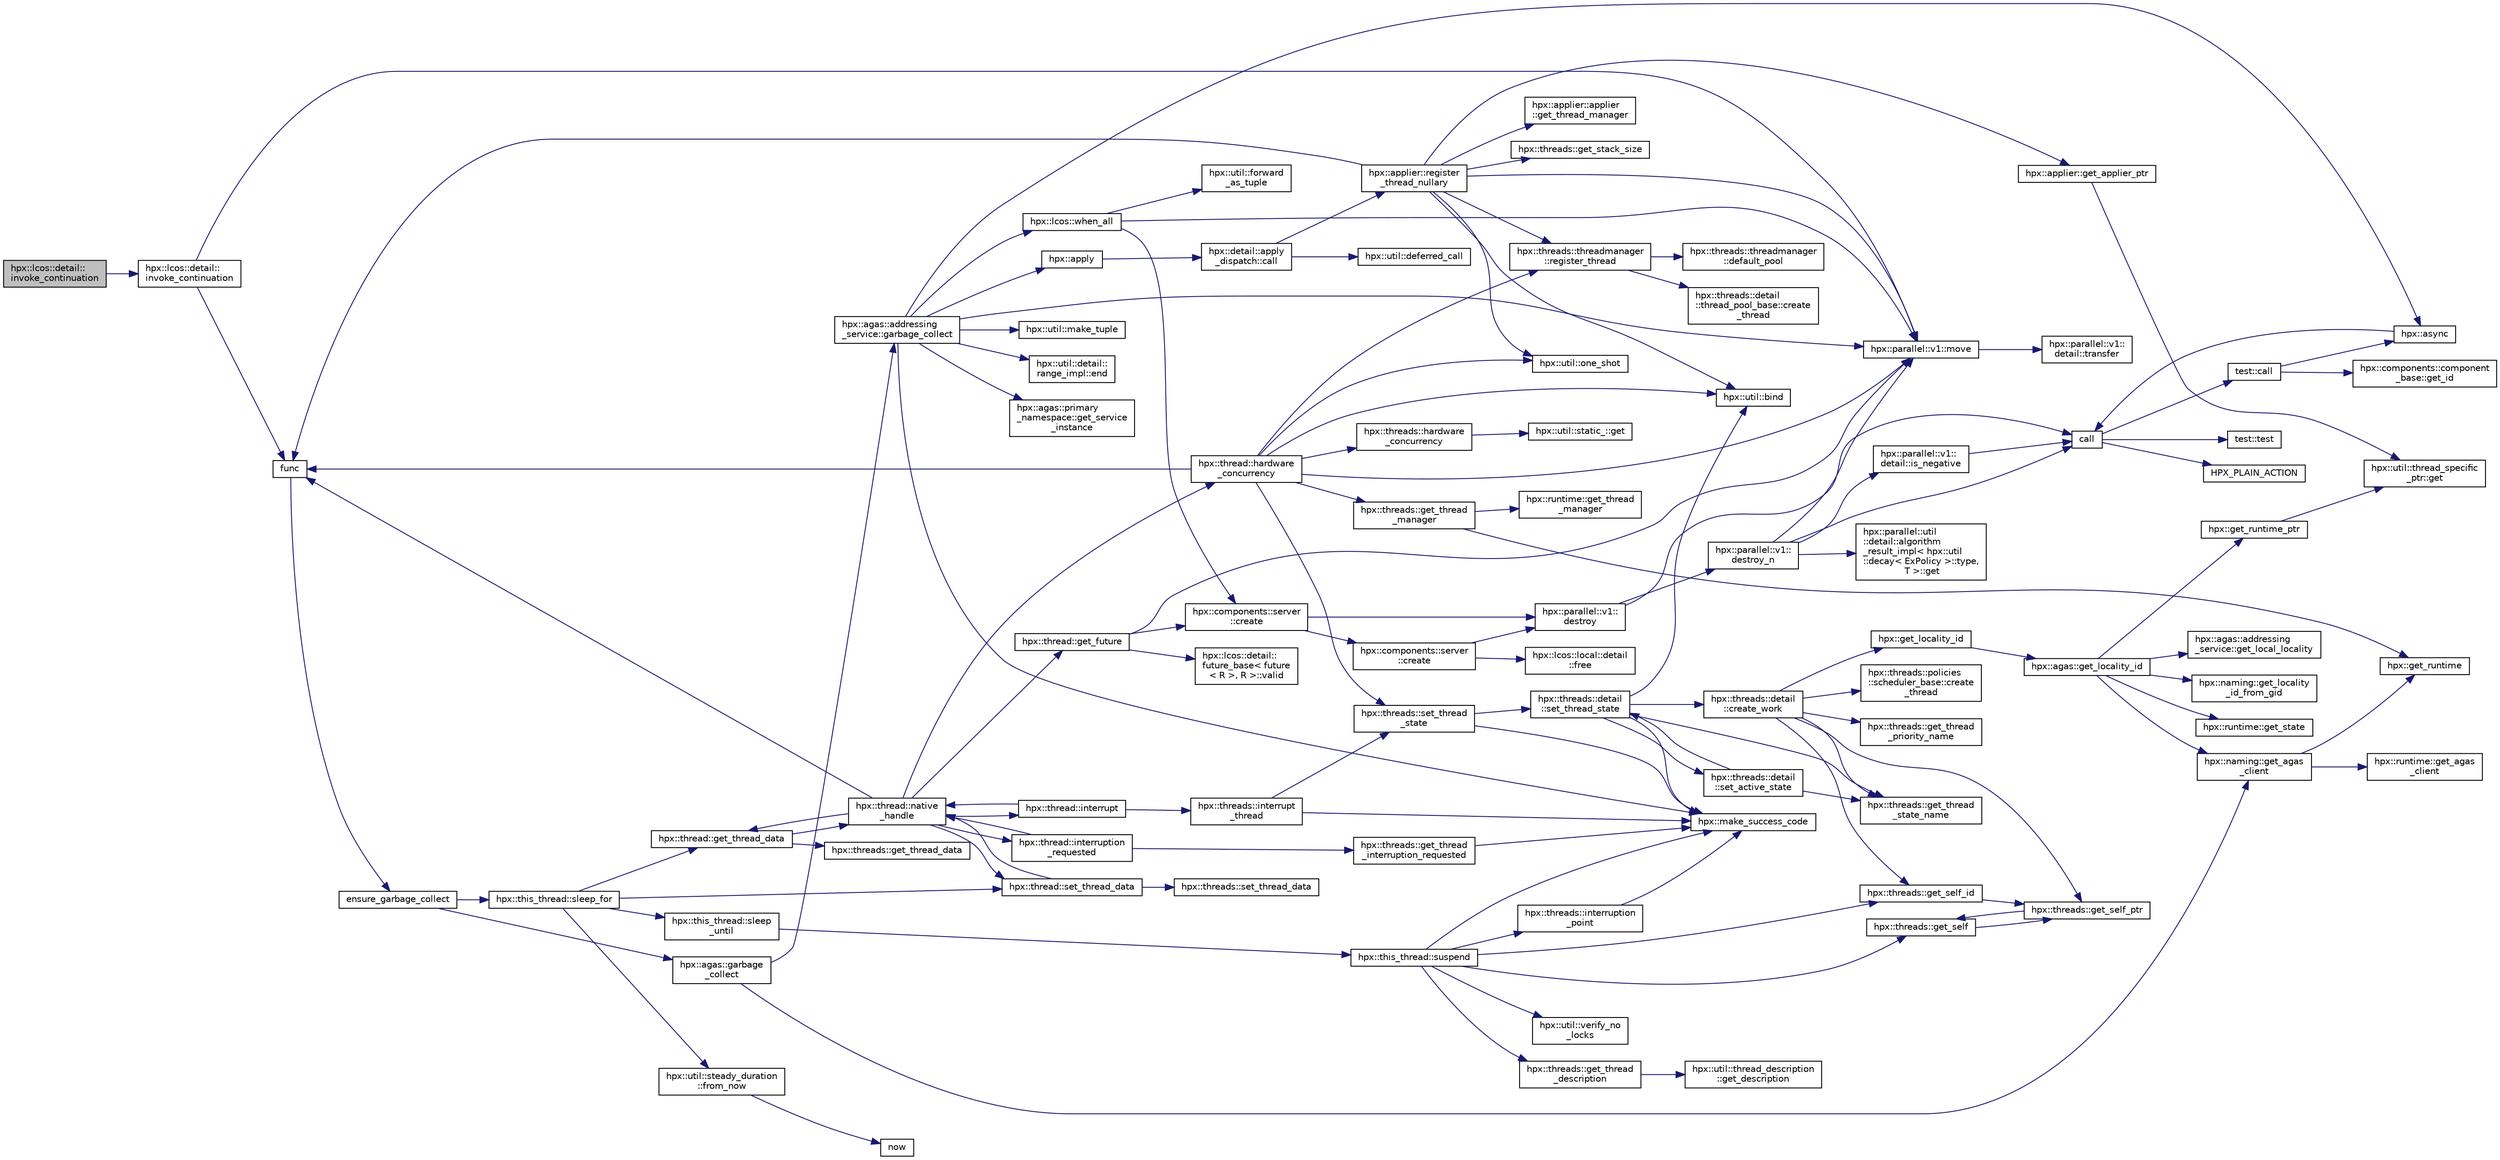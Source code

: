 digraph "hpx::lcos::detail::invoke_continuation"
{
  edge [fontname="Helvetica",fontsize="10",labelfontname="Helvetica",labelfontsize="10"];
  node [fontname="Helvetica",fontsize="10",shape=record];
  rankdir="LR";
  Node655 [label="hpx::lcos::detail::\linvoke_continuation",height=0.2,width=0.4,color="black", fillcolor="grey75", style="filled", fontcolor="black"];
  Node655 -> Node656 [color="midnightblue",fontsize="10",style="solid",fontname="Helvetica"];
  Node656 [label="hpx::lcos::detail::\linvoke_continuation",height=0.2,width=0.4,color="black", fillcolor="white", style="filled",URL="$d4/d6c/namespacehpx_1_1lcos_1_1detail.html#aef74b00bc89edddcacdecfc577fa46b4"];
  Node656 -> Node657 [color="midnightblue",fontsize="10",style="solid",fontname="Helvetica"];
  Node657 [label="func",height=0.2,width=0.4,color="black", fillcolor="white", style="filled",URL="$d8/dfd/id__type__ref__counting__1032_8cpp.html#ab811b86ea5107ffb3351fcaa29d2c652"];
  Node657 -> Node658 [color="midnightblue",fontsize="10",style="solid",fontname="Helvetica"];
  Node658 [label="ensure_garbage_collect",height=0.2,width=0.4,color="black", fillcolor="white", style="filled",URL="$d8/dfd/id__type__ref__counting__1032_8cpp.html#a5264b94bf7c262ac0e521fb290d476d5"];
  Node658 -> Node659 [color="midnightblue",fontsize="10",style="solid",fontname="Helvetica"];
  Node659 [label="hpx::this_thread::sleep_for",height=0.2,width=0.4,color="black", fillcolor="white", style="filled",URL="$d9/d52/namespacehpx_1_1this__thread.html#afc042a5a5fa52eef2d1d177a343435cf"];
  Node659 -> Node660 [color="midnightblue",fontsize="10",style="solid",fontname="Helvetica"];
  Node660 [label="hpx::this_thread::sleep\l_until",height=0.2,width=0.4,color="black", fillcolor="white", style="filled",URL="$d9/d52/namespacehpx_1_1this__thread.html#ae12a853980115b23ff0ab8ca06622658"];
  Node660 -> Node661 [color="midnightblue",fontsize="10",style="solid",fontname="Helvetica"];
  Node661 [label="hpx::this_thread::suspend",height=0.2,width=0.4,color="black", fillcolor="white", style="filled",URL="$d9/d52/namespacehpx_1_1this__thread.html#aca220026fb3014c0881d129fe31c0073"];
  Node661 -> Node662 [color="midnightblue",fontsize="10",style="solid",fontname="Helvetica"];
  Node662 [label="hpx::threads::get_self",height=0.2,width=0.4,color="black", fillcolor="white", style="filled",URL="$d7/d28/namespacehpx_1_1threads.html#a07daf4d6d29233f20d66d41ab7b5b8e8"];
  Node662 -> Node663 [color="midnightblue",fontsize="10",style="solid",fontname="Helvetica"];
  Node663 [label="hpx::threads::get_self_ptr",height=0.2,width=0.4,color="black", fillcolor="white", style="filled",URL="$d7/d28/namespacehpx_1_1threads.html#a22877ae347ad884cde3a51397dad6c53"];
  Node663 -> Node662 [color="midnightblue",fontsize="10",style="solid",fontname="Helvetica"];
  Node661 -> Node664 [color="midnightblue",fontsize="10",style="solid",fontname="Helvetica"];
  Node664 [label="hpx::threads::get_self_id",height=0.2,width=0.4,color="black", fillcolor="white", style="filled",URL="$d7/d28/namespacehpx_1_1threads.html#afafe0f900b9fac3d4ed3c747625c1cfe"];
  Node664 -> Node663 [color="midnightblue",fontsize="10",style="solid",fontname="Helvetica"];
  Node661 -> Node665 [color="midnightblue",fontsize="10",style="solid",fontname="Helvetica"];
  Node665 [label="hpx::threads::interruption\l_point",height=0.2,width=0.4,color="black", fillcolor="white", style="filled",URL="$d7/d28/namespacehpx_1_1threads.html#ada6ec56a12b050707311d8c628089059"];
  Node665 -> Node666 [color="midnightblue",fontsize="10",style="solid",fontname="Helvetica"];
  Node666 [label="hpx::make_success_code",height=0.2,width=0.4,color="black", fillcolor="white", style="filled",URL="$d8/d83/namespacehpx.html#a0e8512a8f49e2a6c8185061181419d8f",tooltip="Returns error_code(hpx::success, \"success\", mode). "];
  Node661 -> Node667 [color="midnightblue",fontsize="10",style="solid",fontname="Helvetica"];
  Node667 [label="hpx::util::verify_no\l_locks",height=0.2,width=0.4,color="black", fillcolor="white", style="filled",URL="$df/dad/namespacehpx_1_1util.html#ae0e1837ee6f09b79b26c2e788d2e9fc9"];
  Node661 -> Node668 [color="midnightblue",fontsize="10",style="solid",fontname="Helvetica"];
  Node668 [label="hpx::threads::get_thread\l_description",height=0.2,width=0.4,color="black", fillcolor="white", style="filled",URL="$d7/d28/namespacehpx_1_1threads.html#a42fc18a7a680f4e8bc633a4b4c956701"];
  Node668 -> Node669 [color="midnightblue",fontsize="10",style="solid",fontname="Helvetica"];
  Node669 [label="hpx::util::thread_description\l::get_description",height=0.2,width=0.4,color="black", fillcolor="white", style="filled",URL="$df/d9e/structhpx_1_1util_1_1thread__description.html#a8c834e14eca6eb228188022577f9f952"];
  Node661 -> Node666 [color="midnightblue",fontsize="10",style="solid",fontname="Helvetica"];
  Node659 -> Node670 [color="midnightblue",fontsize="10",style="solid",fontname="Helvetica"];
  Node670 [label="hpx::util::steady_duration\l::from_now",height=0.2,width=0.4,color="black", fillcolor="white", style="filled",URL="$d9/d4f/classhpx_1_1util_1_1steady__duration.html#a0132206d767cd0f7395507b40111a153"];
  Node670 -> Node671 [color="midnightblue",fontsize="10",style="solid",fontname="Helvetica"];
  Node671 [label="now",height=0.2,width=0.4,color="black", fillcolor="white", style="filled",URL="$de/db3/1d__stencil__1__omp_8cpp.html#a89e9667753dccfac455bd37a7a3a7b16"];
  Node659 -> Node672 [color="midnightblue",fontsize="10",style="solid",fontname="Helvetica"];
  Node672 [label="hpx::thread::get_thread_data",height=0.2,width=0.4,color="black", fillcolor="white", style="filled",URL="$de/d9b/classhpx_1_1thread.html#a4535ef82cec3b953d2c941d20e3e3904"];
  Node672 -> Node673 [color="midnightblue",fontsize="10",style="solid",fontname="Helvetica"];
  Node673 [label="hpx::threads::get_thread_data",height=0.2,width=0.4,color="black", fillcolor="white", style="filled",URL="$d7/d28/namespacehpx_1_1threads.html#a8737931ff6303807225f735b2b384ae4"];
  Node672 -> Node674 [color="midnightblue",fontsize="10",style="solid",fontname="Helvetica"];
  Node674 [label="hpx::thread::native\l_handle",height=0.2,width=0.4,color="black", fillcolor="white", style="filled",URL="$de/d9b/classhpx_1_1thread.html#acf48190d264ab64c1c4ec99d0b421b5a"];
  Node674 -> Node675 [color="midnightblue",fontsize="10",style="solid",fontname="Helvetica"];
  Node675 [label="hpx::thread::hardware\l_concurrency",height=0.2,width=0.4,color="black", fillcolor="white", style="filled",URL="$de/d9b/classhpx_1_1thread.html#a8e4fff210e02485ba493bc3a2a956c03"];
  Node675 -> Node676 [color="midnightblue",fontsize="10",style="solid",fontname="Helvetica"];
  Node676 [label="hpx::threads::hardware\l_concurrency",height=0.2,width=0.4,color="black", fillcolor="white", style="filled",URL="$d7/d28/namespacehpx_1_1threads.html#aa8752a235478d2ad7b5ac467b63ab527"];
  Node676 -> Node677 [color="midnightblue",fontsize="10",style="solid",fontname="Helvetica"];
  Node677 [label="hpx::util::static_::get",height=0.2,width=0.4,color="black", fillcolor="white", style="filled",URL="$d3/dbb/structhpx_1_1util_1_1static__.html#a2967c633948a3bf17a3b5405ef5a8318"];
  Node675 -> Node657 [color="midnightblue",fontsize="10",style="solid",fontname="Helvetica"];
  Node675 -> Node678 [color="midnightblue",fontsize="10",style="solid",fontname="Helvetica"];
  Node678 [label="hpx::util::bind",height=0.2,width=0.4,color="black", fillcolor="white", style="filled",URL="$df/dad/namespacehpx_1_1util.html#ad844caedf82a0173d6909d910c3e48c6"];
  Node675 -> Node679 [color="midnightblue",fontsize="10",style="solid",fontname="Helvetica"];
  Node679 [label="hpx::util::one_shot",height=0.2,width=0.4,color="black", fillcolor="white", style="filled",URL="$df/dad/namespacehpx_1_1util.html#a273e61be42a72415291e0ec0a4f28c7a"];
  Node675 -> Node680 [color="midnightblue",fontsize="10",style="solid",fontname="Helvetica"];
  Node680 [label="hpx::parallel::v1::move",height=0.2,width=0.4,color="black", fillcolor="white", style="filled",URL="$db/db9/namespacehpx_1_1parallel_1_1v1.html#aa7c4ede081ce786c9d1eb1adff495cfc"];
  Node680 -> Node681 [color="midnightblue",fontsize="10",style="solid",fontname="Helvetica"];
  Node681 [label="hpx::parallel::v1::\ldetail::transfer",height=0.2,width=0.4,color="black", fillcolor="white", style="filled",URL="$d2/ddd/namespacehpx_1_1parallel_1_1v1_1_1detail.html#ab1b56a05e1885ca7cc7ffa1804dd2f3c"];
  Node675 -> Node682 [color="midnightblue",fontsize="10",style="solid",fontname="Helvetica"];
  Node682 [label="hpx::threads::get_thread\l_manager",height=0.2,width=0.4,color="black", fillcolor="white", style="filled",URL="$d7/d28/namespacehpx_1_1threads.html#a076973c3a53beadde7d967e22c4f6cce"];
  Node682 -> Node683 [color="midnightblue",fontsize="10",style="solid",fontname="Helvetica"];
  Node683 [label="hpx::get_runtime",height=0.2,width=0.4,color="black", fillcolor="white", style="filled",URL="$d8/d83/namespacehpx.html#aef902cc6c7dd3b9fbadf34d1e850a070"];
  Node682 -> Node684 [color="midnightblue",fontsize="10",style="solid",fontname="Helvetica"];
  Node684 [label="hpx::runtime::get_thread\l_manager",height=0.2,width=0.4,color="black", fillcolor="white", style="filled",URL="$d0/d7b/classhpx_1_1runtime.html#a865b12d57fcd44a8d3dda3e35414f563"];
  Node675 -> Node685 [color="midnightblue",fontsize="10",style="solid",fontname="Helvetica"];
  Node685 [label="hpx::threads::threadmanager\l::register_thread",height=0.2,width=0.4,color="black", fillcolor="white", style="filled",URL="$d5/daa/classhpx_1_1threads_1_1threadmanager.html#a7f79c7578e08a60ca45eb276ce8133d8"];
  Node685 -> Node686 [color="midnightblue",fontsize="10",style="solid",fontname="Helvetica"];
  Node686 [label="hpx::threads::threadmanager\l::default_pool",height=0.2,width=0.4,color="black", fillcolor="white", style="filled",URL="$d5/daa/classhpx_1_1threads_1_1threadmanager.html#a851f067d03b5dd1c5e6a9a6a841e05df"];
  Node685 -> Node687 [color="midnightblue",fontsize="10",style="solid",fontname="Helvetica"];
  Node687 [label="hpx::threads::detail\l::thread_pool_base::create\l_thread",height=0.2,width=0.4,color="black", fillcolor="white", style="filled",URL="$de/dae/classhpx_1_1threads_1_1detail_1_1thread__pool__base.html#ad35d3779eef6f4528e62a26d71b34b34"];
  Node675 -> Node688 [color="midnightblue",fontsize="10",style="solid",fontname="Helvetica"];
  Node688 [label="hpx::threads::set_thread\l_state",height=0.2,width=0.4,color="black", fillcolor="white", style="filled",URL="$d7/d28/namespacehpx_1_1threads.html#ac0690ad16ad778bcc79dcd727cc33025",tooltip="Set the thread state of the thread referenced by the thread_id id. "];
  Node688 -> Node666 [color="midnightblue",fontsize="10",style="solid",fontname="Helvetica"];
  Node688 -> Node689 [color="midnightblue",fontsize="10",style="solid",fontname="Helvetica"];
  Node689 [label="hpx::threads::detail\l::set_thread_state",height=0.2,width=0.4,color="black", fillcolor="white", style="filled",URL="$d2/dd1/namespacehpx_1_1threads_1_1detail.html#af85ddc854c4a149bf1738eb1b111b9ab"];
  Node689 -> Node690 [color="midnightblue",fontsize="10",style="solid",fontname="Helvetica"];
  Node690 [label="hpx::threads::get_thread\l_state_name",height=0.2,width=0.4,color="black", fillcolor="white", style="filled",URL="$d7/d28/namespacehpx_1_1threads.html#a26f91ea8d2195f165c033241c5cd11db"];
  Node689 -> Node666 [color="midnightblue",fontsize="10",style="solid",fontname="Helvetica"];
  Node689 -> Node678 [color="midnightblue",fontsize="10",style="solid",fontname="Helvetica"];
  Node689 -> Node691 [color="midnightblue",fontsize="10",style="solid",fontname="Helvetica"];
  Node691 [label="hpx::threads::detail\l::set_active_state",height=0.2,width=0.4,color="black", fillcolor="white", style="filled",URL="$d2/dd1/namespacehpx_1_1threads_1_1detail.html#a45884a5bf04ad66a4f259231a3947e76"];
  Node691 -> Node690 [color="midnightblue",fontsize="10",style="solid",fontname="Helvetica"];
  Node691 -> Node689 [color="midnightblue",fontsize="10",style="solid",fontname="Helvetica"];
  Node689 -> Node692 [color="midnightblue",fontsize="10",style="solid",fontname="Helvetica"];
  Node692 [label="hpx::threads::detail\l::create_work",height=0.2,width=0.4,color="black", fillcolor="white", style="filled",URL="$d2/dd1/namespacehpx_1_1threads_1_1detail.html#ae22384a3c1b1a1940032fad068fb54b1"];
  Node692 -> Node690 [color="midnightblue",fontsize="10",style="solid",fontname="Helvetica"];
  Node692 -> Node693 [color="midnightblue",fontsize="10",style="solid",fontname="Helvetica"];
  Node693 [label="hpx::threads::get_thread\l_priority_name",height=0.2,width=0.4,color="black", fillcolor="white", style="filled",URL="$d7/d28/namespacehpx_1_1threads.html#a9c6b2fec0c1cf5b06ff83ce756ca6d42"];
  Node692 -> Node663 [color="midnightblue",fontsize="10",style="solid",fontname="Helvetica"];
  Node692 -> Node664 [color="midnightblue",fontsize="10",style="solid",fontname="Helvetica"];
  Node692 -> Node694 [color="midnightblue",fontsize="10",style="solid",fontname="Helvetica"];
  Node694 [label="hpx::get_locality_id",height=0.2,width=0.4,color="black", fillcolor="white", style="filled",URL="$d8/d83/namespacehpx.html#a158d7c54a657bb364c1704033010697b",tooltip="Return the number of the locality this function is being called from. "];
  Node694 -> Node695 [color="midnightblue",fontsize="10",style="solid",fontname="Helvetica"];
  Node695 [label="hpx::agas::get_locality_id",height=0.2,width=0.4,color="black", fillcolor="white", style="filled",URL="$dc/d54/namespacehpx_1_1agas.html#a491cc2ddecdf0f1a9129900caa6a4d3e"];
  Node695 -> Node696 [color="midnightblue",fontsize="10",style="solid",fontname="Helvetica"];
  Node696 [label="hpx::get_runtime_ptr",height=0.2,width=0.4,color="black", fillcolor="white", style="filled",URL="$d8/d83/namespacehpx.html#af29daf2bb3e01b4d6495a1742b6cce64"];
  Node696 -> Node697 [color="midnightblue",fontsize="10",style="solid",fontname="Helvetica"];
  Node697 [label="hpx::util::thread_specific\l_ptr::get",height=0.2,width=0.4,color="black", fillcolor="white", style="filled",URL="$d4/d4c/structhpx_1_1util_1_1thread__specific__ptr.html#a3b27d8520710478aa41d1f74206bdba9"];
  Node695 -> Node698 [color="midnightblue",fontsize="10",style="solid",fontname="Helvetica"];
  Node698 [label="hpx::runtime::get_state",height=0.2,width=0.4,color="black", fillcolor="white", style="filled",URL="$d0/d7b/classhpx_1_1runtime.html#ab405f80e060dac95d624520f38b0524c"];
  Node695 -> Node699 [color="midnightblue",fontsize="10",style="solid",fontname="Helvetica"];
  Node699 [label="hpx::naming::get_agas\l_client",height=0.2,width=0.4,color="black", fillcolor="white", style="filled",URL="$d4/dc9/namespacehpx_1_1naming.html#a0408fffd5d34b620712a801b0ae3b032"];
  Node699 -> Node683 [color="midnightblue",fontsize="10",style="solid",fontname="Helvetica"];
  Node699 -> Node700 [color="midnightblue",fontsize="10",style="solid",fontname="Helvetica"];
  Node700 [label="hpx::runtime::get_agas\l_client",height=0.2,width=0.4,color="black", fillcolor="white", style="filled",URL="$d0/d7b/classhpx_1_1runtime.html#aeb5dddd30d6b9861669af8ad44d1a96a"];
  Node695 -> Node701 [color="midnightblue",fontsize="10",style="solid",fontname="Helvetica"];
  Node701 [label="hpx::agas::addressing\l_service::get_local_locality",height=0.2,width=0.4,color="black", fillcolor="white", style="filled",URL="$db/d58/structhpx_1_1agas_1_1addressing__service.html#ab52c19a37c2a7a006c6c15f90ad0539c"];
  Node695 -> Node702 [color="midnightblue",fontsize="10",style="solid",fontname="Helvetica"];
  Node702 [label="hpx::naming::get_locality\l_id_from_gid",height=0.2,width=0.4,color="black", fillcolor="white", style="filled",URL="$d4/dc9/namespacehpx_1_1naming.html#a7fd43037784560bd04fda9b49e33529f"];
  Node692 -> Node703 [color="midnightblue",fontsize="10",style="solid",fontname="Helvetica"];
  Node703 [label="hpx::threads::policies\l::scheduler_base::create\l_thread",height=0.2,width=0.4,color="black", fillcolor="white", style="filled",URL="$dd/d7e/structhpx_1_1threads_1_1policies_1_1scheduler__base.html#ad3b05cd7f363cc8e8410ce368c3794e0"];
  Node674 -> Node704 [color="midnightblue",fontsize="10",style="solid",fontname="Helvetica"];
  Node704 [label="hpx::thread::interrupt",height=0.2,width=0.4,color="black", fillcolor="white", style="filled",URL="$de/d9b/classhpx_1_1thread.html#ac34d0d033aa743c476a79dbc2e1a8a39"];
  Node704 -> Node705 [color="midnightblue",fontsize="10",style="solid",fontname="Helvetica"];
  Node705 [label="hpx::threads::interrupt\l_thread",height=0.2,width=0.4,color="black", fillcolor="white", style="filled",URL="$d7/d28/namespacehpx_1_1threads.html#a6bdda1a2aab61b9b13d274b5155d7e73"];
  Node705 -> Node666 [color="midnightblue",fontsize="10",style="solid",fontname="Helvetica"];
  Node705 -> Node688 [color="midnightblue",fontsize="10",style="solid",fontname="Helvetica"];
  Node704 -> Node674 [color="midnightblue",fontsize="10",style="solid",fontname="Helvetica"];
  Node674 -> Node706 [color="midnightblue",fontsize="10",style="solid",fontname="Helvetica"];
  Node706 [label="hpx::thread::interruption\l_requested",height=0.2,width=0.4,color="black", fillcolor="white", style="filled",URL="$de/d9b/classhpx_1_1thread.html#a33276bb4c20bbb0b1978944e18ef71b8"];
  Node706 -> Node707 [color="midnightblue",fontsize="10",style="solid",fontname="Helvetica"];
  Node707 [label="hpx::threads::get_thread\l_interruption_requested",height=0.2,width=0.4,color="black", fillcolor="white", style="filled",URL="$d7/d28/namespacehpx_1_1threads.html#ae64a7fdb8b5c8bac7be0c8282672a03b"];
  Node707 -> Node666 [color="midnightblue",fontsize="10",style="solid",fontname="Helvetica"];
  Node706 -> Node674 [color="midnightblue",fontsize="10",style="solid",fontname="Helvetica"];
  Node674 -> Node708 [color="midnightblue",fontsize="10",style="solid",fontname="Helvetica"];
  Node708 [label="hpx::thread::get_future",height=0.2,width=0.4,color="black", fillcolor="white", style="filled",URL="$de/d9b/classhpx_1_1thread.html#a87fdb0d8da826366fc190ed224900a64"];
  Node708 -> Node709 [color="midnightblue",fontsize="10",style="solid",fontname="Helvetica"];
  Node709 [label="hpx::lcos::detail::\lfuture_base\< future\l\< R \>, R \>::valid",height=0.2,width=0.4,color="black", fillcolor="white", style="filled",URL="$d5/dd7/classhpx_1_1lcos_1_1detail_1_1future__base.html#aaf7beb7374815614363033bd96573e75"];
  Node708 -> Node710 [color="midnightblue",fontsize="10",style="solid",fontname="Helvetica"];
  Node710 [label="hpx::components::server\l::create",height=0.2,width=0.4,color="black", fillcolor="white", style="filled",URL="$d2/da2/namespacehpx_1_1components_1_1server.html#ac776c89f3d68ceb910e8cee9fa937ab4",tooltip="Create arrays of components using their default constructor. "];
  Node710 -> Node711 [color="midnightblue",fontsize="10",style="solid",fontname="Helvetica"];
  Node711 [label="hpx::components::server\l::create",height=0.2,width=0.4,color="black", fillcolor="white", style="filled",URL="$d2/da2/namespacehpx_1_1components_1_1server.html#a77d26de181c97b444565e230577981bd"];
  Node711 -> Node712 [color="midnightblue",fontsize="10",style="solid",fontname="Helvetica"];
  Node712 [label="hpx::lcos::local::detail\l::free",height=0.2,width=0.4,color="black", fillcolor="white", style="filled",URL="$d4/dcb/namespacehpx_1_1lcos_1_1local_1_1detail.html#a55a940f019734e9bb045dc123cd80e48"];
  Node711 -> Node713 [color="midnightblue",fontsize="10",style="solid",fontname="Helvetica"];
  Node713 [label="hpx::parallel::v1::\ldestroy",height=0.2,width=0.4,color="black", fillcolor="white", style="filled",URL="$db/db9/namespacehpx_1_1parallel_1_1v1.html#acf303558375048e8a7cc9a2c2e09477f"];
  Node713 -> Node714 [color="midnightblue",fontsize="10",style="solid",fontname="Helvetica"];
  Node714 [label="call",height=0.2,width=0.4,color="black", fillcolor="white", style="filled",URL="$d2/d67/promise__1620_8cpp.html#a58357f0b82bc761e1d0b9091ed563a70"];
  Node714 -> Node715 [color="midnightblue",fontsize="10",style="solid",fontname="Helvetica"];
  Node715 [label="test::test",height=0.2,width=0.4,color="black", fillcolor="white", style="filled",URL="$d8/d89/structtest.html#ab42d5ece712d716b04cb3f686f297a26"];
  Node714 -> Node716 [color="midnightblue",fontsize="10",style="solid",fontname="Helvetica"];
  Node716 [label="HPX_PLAIN_ACTION",height=0.2,width=0.4,color="black", fillcolor="white", style="filled",URL="$d2/d67/promise__1620_8cpp.html#ab96aab827a4b1fcaf66cfe0ba83fef23"];
  Node714 -> Node717 [color="midnightblue",fontsize="10",style="solid",fontname="Helvetica"];
  Node717 [label="test::call",height=0.2,width=0.4,color="black", fillcolor="white", style="filled",URL="$d8/d89/structtest.html#aeb29e7ed6518b9426ccf1344c52620ae"];
  Node717 -> Node718 [color="midnightblue",fontsize="10",style="solid",fontname="Helvetica"];
  Node718 [label="hpx::async",height=0.2,width=0.4,color="black", fillcolor="white", style="filled",URL="$d8/d83/namespacehpx.html#acb7d8e37b73b823956ce144f9a57eaa4"];
  Node718 -> Node714 [color="midnightblue",fontsize="10",style="solid",fontname="Helvetica"];
  Node717 -> Node719 [color="midnightblue",fontsize="10",style="solid",fontname="Helvetica"];
  Node719 [label="hpx::components::component\l_base::get_id",height=0.2,width=0.4,color="black", fillcolor="white", style="filled",URL="$d2/de6/classhpx_1_1components_1_1component__base.html#a4c8fd93514039bdf01c48d66d82b19cd"];
  Node713 -> Node720 [color="midnightblue",fontsize="10",style="solid",fontname="Helvetica"];
  Node720 [label="hpx::parallel::v1::\ldestroy_n",height=0.2,width=0.4,color="black", fillcolor="white", style="filled",URL="$db/db9/namespacehpx_1_1parallel_1_1v1.html#a71d0691132a300690163f5636bcd5bd3"];
  Node720 -> Node721 [color="midnightblue",fontsize="10",style="solid",fontname="Helvetica"];
  Node721 [label="hpx::parallel::v1::\ldetail::is_negative",height=0.2,width=0.4,color="black", fillcolor="white", style="filled",URL="$d2/ddd/namespacehpx_1_1parallel_1_1v1_1_1detail.html#adf2e40fc4b20ad0fd442ee3118a4d527"];
  Node721 -> Node714 [color="midnightblue",fontsize="10",style="solid",fontname="Helvetica"];
  Node720 -> Node722 [color="midnightblue",fontsize="10",style="solid",fontname="Helvetica"];
  Node722 [label="hpx::parallel::util\l::detail::algorithm\l_result_impl\< hpx::util\l::decay\< ExPolicy \>::type,\l T \>::get",height=0.2,width=0.4,color="black", fillcolor="white", style="filled",URL="$d2/d42/structhpx_1_1parallel_1_1util_1_1detail_1_1algorithm__result__impl.html#ab5b051e8ec74eff5e0e62fd63f5d377e"];
  Node720 -> Node680 [color="midnightblue",fontsize="10",style="solid",fontname="Helvetica"];
  Node720 -> Node714 [color="midnightblue",fontsize="10",style="solid",fontname="Helvetica"];
  Node710 -> Node713 [color="midnightblue",fontsize="10",style="solid",fontname="Helvetica"];
  Node708 -> Node680 [color="midnightblue",fontsize="10",style="solid",fontname="Helvetica"];
  Node674 -> Node672 [color="midnightblue",fontsize="10",style="solid",fontname="Helvetica"];
  Node674 -> Node723 [color="midnightblue",fontsize="10",style="solid",fontname="Helvetica"];
  Node723 [label="hpx::thread::set_thread_data",height=0.2,width=0.4,color="black", fillcolor="white", style="filled",URL="$de/d9b/classhpx_1_1thread.html#a7317a3cf5251f3b33c990449570d4cea"];
  Node723 -> Node724 [color="midnightblue",fontsize="10",style="solid",fontname="Helvetica"];
  Node724 [label="hpx::threads::set_thread_data",height=0.2,width=0.4,color="black", fillcolor="white", style="filled",URL="$d7/d28/namespacehpx_1_1threads.html#a00a625acc149fce3ae38e4340454acf7"];
  Node723 -> Node674 [color="midnightblue",fontsize="10",style="solid",fontname="Helvetica"];
  Node674 -> Node657 [color="midnightblue",fontsize="10",style="solid",fontname="Helvetica"];
  Node659 -> Node723 [color="midnightblue",fontsize="10",style="solid",fontname="Helvetica"];
  Node658 -> Node725 [color="midnightblue",fontsize="10",style="solid",fontname="Helvetica"];
  Node725 [label="hpx::agas::garbage\l_collect",height=0.2,width=0.4,color="black", fillcolor="white", style="filled",URL="$dc/d54/namespacehpx_1_1agas.html#a951337adc4f9bd6df00a50737468e911"];
  Node725 -> Node699 [color="midnightblue",fontsize="10",style="solid",fontname="Helvetica"];
  Node725 -> Node726 [color="midnightblue",fontsize="10",style="solid",fontname="Helvetica"];
  Node726 [label="hpx::agas::addressing\l_service::garbage_collect",height=0.2,width=0.4,color="black", fillcolor="white", style="filled",URL="$db/d58/structhpx_1_1agas_1_1addressing__service.html#a87dcae0eacf6e62d5103ebf516d86f63"];
  Node726 -> Node666 [color="midnightblue",fontsize="10",style="solid",fontname="Helvetica"];
  Node726 -> Node727 [color="midnightblue",fontsize="10",style="solid",fontname="Helvetica"];
  Node727 [label="hpx::agas::primary\l_namespace::get_service\l_instance",height=0.2,width=0.4,color="black", fillcolor="white", style="filled",URL="$d1/d43/structhpx_1_1agas_1_1primary__namespace.html#a7630ff0f30ff8c23b13b4672c5350e2e"];
  Node726 -> Node728 [color="midnightblue",fontsize="10",style="solid",fontname="Helvetica"];
  Node728 [label="hpx::util::make_tuple",height=0.2,width=0.4,color="black", fillcolor="white", style="filled",URL="$df/dad/namespacehpx_1_1util.html#a06fa74211a987d208e013f400a9f5328"];
  Node726 -> Node729 [color="midnightblue",fontsize="10",style="solid",fontname="Helvetica"];
  Node729 [label="hpx::util::detail::\lrange_impl::end",height=0.2,width=0.4,color="black", fillcolor="white", style="filled",URL="$d4/d4a/namespacehpx_1_1util_1_1detail_1_1range__impl.html#afb2ea48b0902f52ee4d8b764807b4316"];
  Node726 -> Node730 [color="midnightblue",fontsize="10",style="solid",fontname="Helvetica"];
  Node730 [label="hpx::apply",height=0.2,width=0.4,color="black", fillcolor="white", style="filled",URL="$d8/d83/namespacehpx.html#aa87762f0db0731d385f3fdfdb25d59fc"];
  Node730 -> Node731 [color="midnightblue",fontsize="10",style="solid",fontname="Helvetica"];
  Node731 [label="hpx::detail::apply\l_dispatch::call",height=0.2,width=0.4,color="black", fillcolor="white", style="filled",URL="$db/de8/structhpx_1_1detail_1_1apply__dispatch.html#a0755fab16d281e74bcff0f8045be9459"];
  Node731 -> Node732 [color="midnightblue",fontsize="10",style="solid",fontname="Helvetica"];
  Node732 [label="hpx::applier::register\l_thread_nullary",height=0.2,width=0.4,color="black", fillcolor="white", style="filled",URL="$d8/dcb/namespacehpx_1_1applier.html#a401cd1145927e58d74d1eb52aaccd936"];
  Node732 -> Node733 [color="midnightblue",fontsize="10",style="solid",fontname="Helvetica"];
  Node733 [label="hpx::applier::get_applier_ptr",height=0.2,width=0.4,color="black", fillcolor="white", style="filled",URL="$d8/dcb/namespacehpx_1_1applier.html#a617483cf2b77ad3a0aa428ade7b35299"];
  Node733 -> Node697 [color="midnightblue",fontsize="10",style="solid",fontname="Helvetica"];
  Node732 -> Node657 [color="midnightblue",fontsize="10",style="solid",fontname="Helvetica"];
  Node732 -> Node678 [color="midnightblue",fontsize="10",style="solid",fontname="Helvetica"];
  Node732 -> Node679 [color="midnightblue",fontsize="10",style="solid",fontname="Helvetica"];
  Node732 -> Node680 [color="midnightblue",fontsize="10",style="solid",fontname="Helvetica"];
  Node732 -> Node734 [color="midnightblue",fontsize="10",style="solid",fontname="Helvetica"];
  Node734 [label="hpx::threads::get_stack_size",height=0.2,width=0.4,color="black", fillcolor="white", style="filled",URL="$d7/d28/namespacehpx_1_1threads.html#af597241b3c2785150be206737ca04aa6",tooltip="The get_stack_size function is part of the thread related API. It. "];
  Node732 -> Node735 [color="midnightblue",fontsize="10",style="solid",fontname="Helvetica"];
  Node735 [label="hpx::applier::applier\l::get_thread_manager",height=0.2,width=0.4,color="black", fillcolor="white", style="filled",URL="$da/dcb/classhpx_1_1applier_1_1applier.html#acc36d583973701e573be39da97bba866",tooltip="Access the thread-manager instance associated with this applier. "];
  Node732 -> Node685 [color="midnightblue",fontsize="10",style="solid",fontname="Helvetica"];
  Node731 -> Node736 [color="midnightblue",fontsize="10",style="solid",fontname="Helvetica"];
  Node736 [label="hpx::util::deferred_call",height=0.2,width=0.4,color="black", fillcolor="white", style="filled",URL="$df/dad/namespacehpx_1_1util.html#acdded623c658a7a3436f7e76bc9d881c"];
  Node726 -> Node680 [color="midnightblue",fontsize="10",style="solid",fontname="Helvetica"];
  Node726 -> Node718 [color="midnightblue",fontsize="10",style="solid",fontname="Helvetica"];
  Node726 -> Node737 [color="midnightblue",fontsize="10",style="solid",fontname="Helvetica"];
  Node737 [label="hpx::lcos::when_all",height=0.2,width=0.4,color="black", fillcolor="white", style="filled",URL="$d2/dc9/namespacehpx_1_1lcos.html#a1a6fb024d8690923fb185d5aee204d54"];
  Node737 -> Node738 [color="midnightblue",fontsize="10",style="solid",fontname="Helvetica"];
  Node738 [label="hpx::util::forward\l_as_tuple",height=0.2,width=0.4,color="black", fillcolor="white", style="filled",URL="$df/dad/namespacehpx_1_1util.html#ab7c31e3f24c3302a4f67b6735a6fa597"];
  Node737 -> Node680 [color="midnightblue",fontsize="10",style="solid",fontname="Helvetica"];
  Node737 -> Node710 [color="midnightblue",fontsize="10",style="solid",fontname="Helvetica"];
  Node656 -> Node680 [color="midnightblue",fontsize="10",style="solid",fontname="Helvetica"];
}
